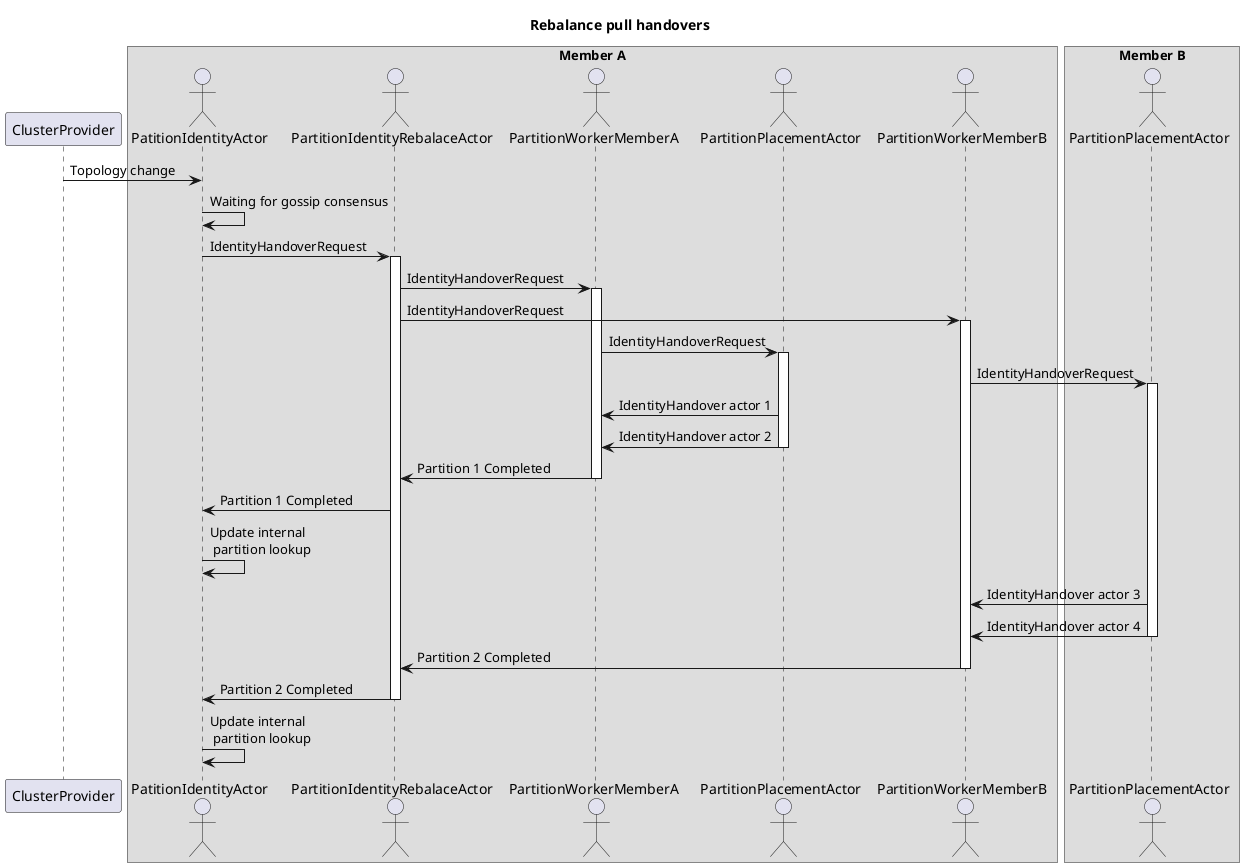 @startuml rebalance-pull-handovers

title "Rebalance pull handovers"

participant ClusterProvider as clusterProvider

box "Member A"
actor PatitionIdentityActor as identityActor1
actor PartitionIdentityRebalaceActor as rebalanceActor1
actor PartitionWorkerMemberA as partitionWorker1
actor PartitionPlacementActor as placementActor1
actor PartitionWorkerMemberB as partitionWorker2

end box

box "Member B"
actor PartitionPlacementActor as placementActor2
end box

clusterProvider -> identityActor1 : Topology change
identityActor1 -> identityActor1 : Waiting for gossip consensus
identityActor1 -> rebalanceActor1 : IdentityHandoverRequest
activate rebalanceActor1
rebalanceActor1 -> partitionWorker1 : IdentityHandoverRequest
activate partitionWorker1
rebalanceActor1 -> partitionWorker2 : IdentityHandoverRequest
activate partitionWorker2
partitionWorker1 -> placementActor1 : IdentityHandoverRequest
activate placementActor1
partitionWorker2 -> placementActor2 : IdentityHandoverRequest
activate placementActor2
placementActor1 -> partitionWorker1 : IdentityHandover actor 1
placementActor1 -> partitionWorker1 : IdentityHandover actor 2
deactivate placementActor1
partitionWorker1 -> rebalanceActor1 : Partition 1 Completed
deactivate partitionWorker1
rebalanceActor1 -> identityActor1 : Partition 1 Completed
identityActor1 -> identityActor1 : Update internal\n partition lookup 
placementActor2 -> partitionWorker2 : IdentityHandover actor 3
placementActor2 -> partitionWorker2 : IdentityHandover actor 4
deactivate placementActor2
partitionWorker2 -> rebalanceActor1 : Partition 2 Completed
deactivate partitionWorker2
rebalanceActor1 -> identityActor1 : Partition 2 Completed
deactivate rebalanceActor1
identityActor1 -> identityActor1 : Update internal\n partition lookup 
deactivate partitionWorker2


@enduml